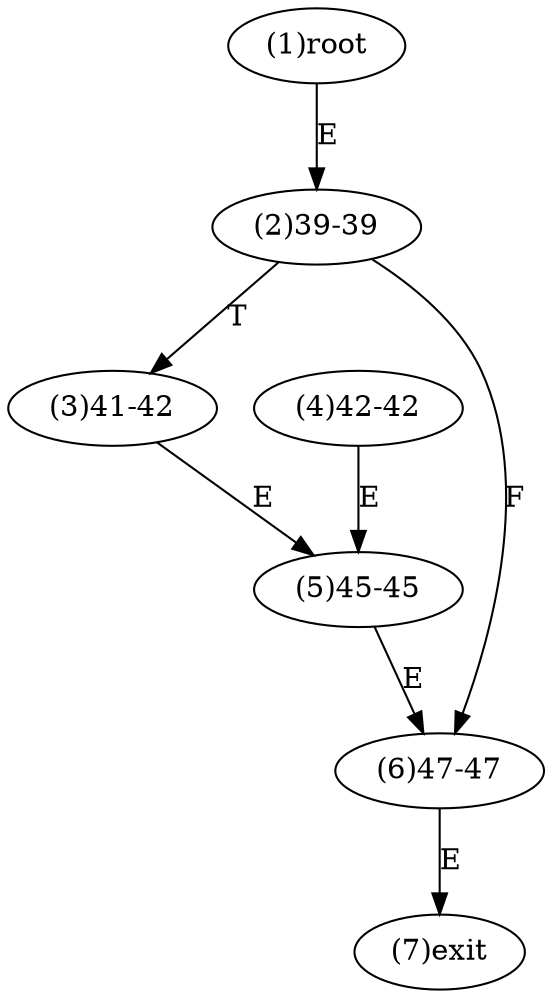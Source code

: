 digraph "" { 
1[ label="(1)root"];
2[ label="(2)39-39"];
3[ label="(3)41-42"];
4[ label="(4)42-42"];
5[ label="(5)45-45"];
6[ label="(6)47-47"];
7[ label="(7)exit"];
1->2[ label="E"];
2->6[ label="F"];
2->3[ label="T"];
3->5[ label="E"];
4->5[ label="E"];
5->6[ label="E"];
6->7[ label="E"];
}